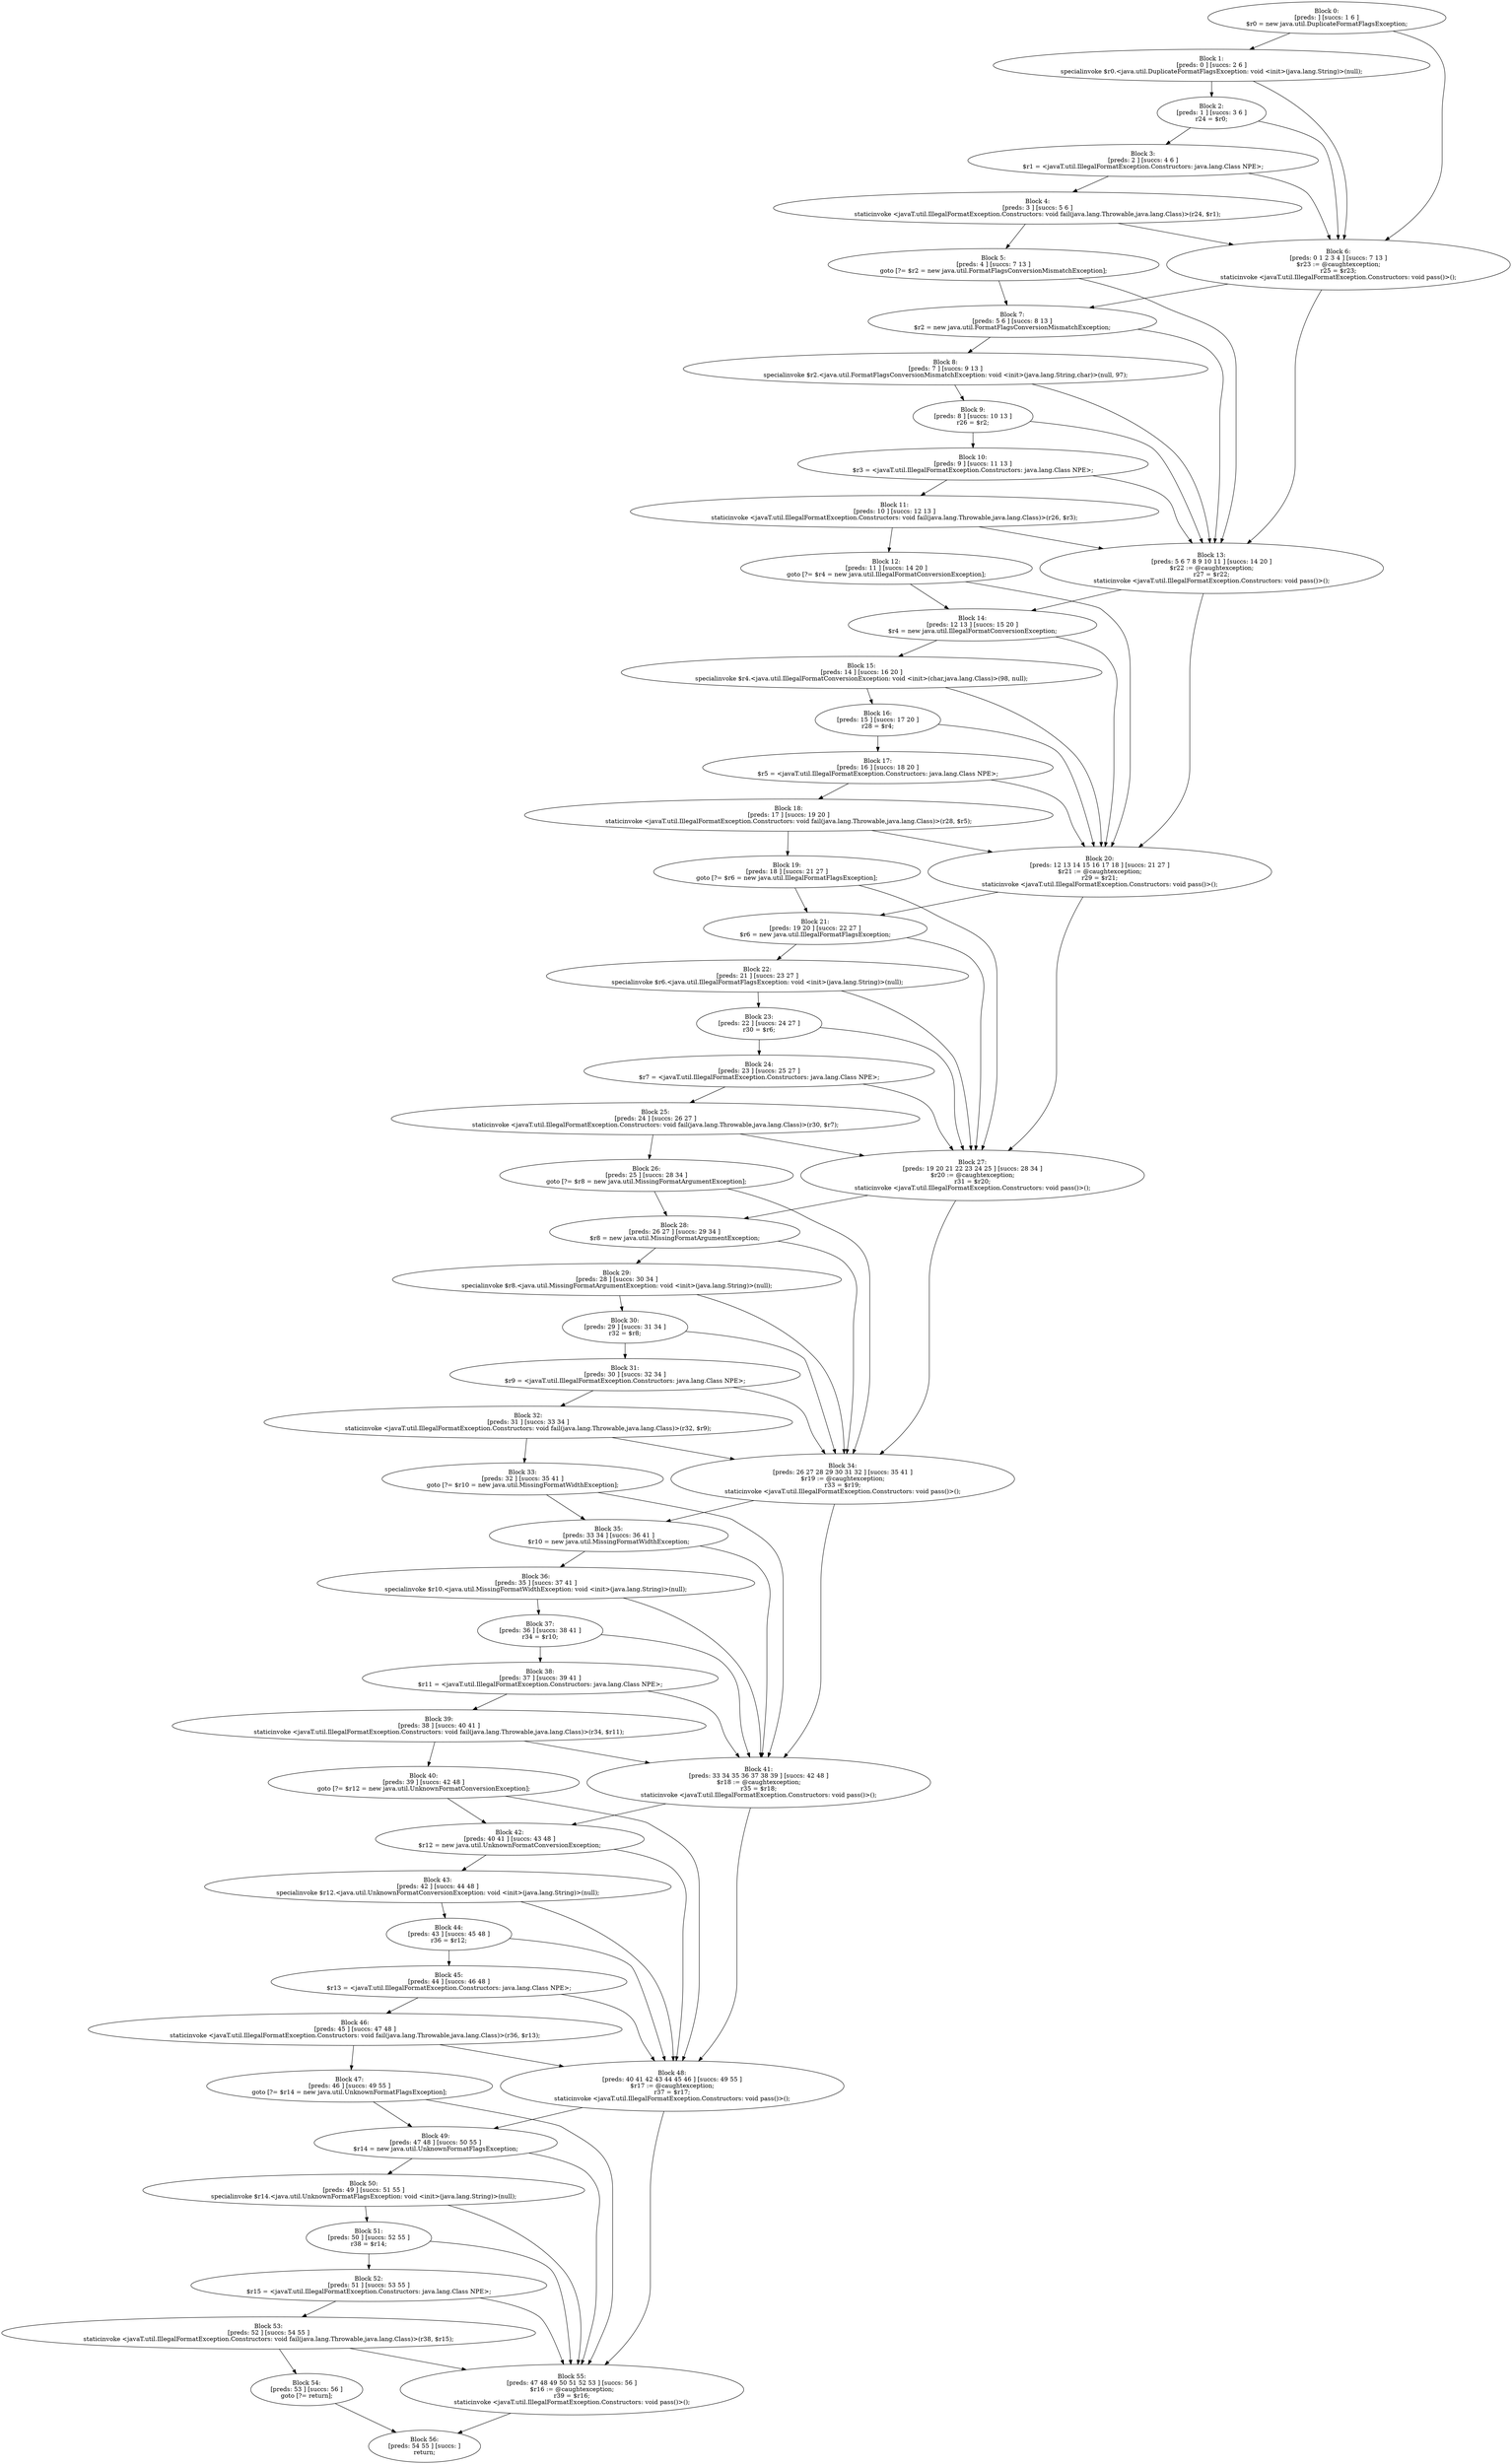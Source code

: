 digraph "unitGraph" {
    "Block 0:
[preds: ] [succs: 1 6 ]
$r0 = new java.util.DuplicateFormatFlagsException;
"
    "Block 1:
[preds: 0 ] [succs: 2 6 ]
specialinvoke $r0.<java.util.DuplicateFormatFlagsException: void <init>(java.lang.String)>(null);
"
    "Block 2:
[preds: 1 ] [succs: 3 6 ]
r24 = $r0;
"
    "Block 3:
[preds: 2 ] [succs: 4 6 ]
$r1 = <javaT.util.IllegalFormatException.Constructors: java.lang.Class NPE>;
"
    "Block 4:
[preds: 3 ] [succs: 5 6 ]
staticinvoke <javaT.util.IllegalFormatException.Constructors: void fail(java.lang.Throwable,java.lang.Class)>(r24, $r1);
"
    "Block 5:
[preds: 4 ] [succs: 7 13 ]
goto [?= $r2 = new java.util.FormatFlagsConversionMismatchException];
"
    "Block 6:
[preds: 0 1 2 3 4 ] [succs: 7 13 ]
$r23 := @caughtexception;
r25 = $r23;
staticinvoke <javaT.util.IllegalFormatException.Constructors: void pass()>();
"
    "Block 7:
[preds: 5 6 ] [succs: 8 13 ]
$r2 = new java.util.FormatFlagsConversionMismatchException;
"
    "Block 8:
[preds: 7 ] [succs: 9 13 ]
specialinvoke $r2.<java.util.FormatFlagsConversionMismatchException: void <init>(java.lang.String,char)>(null, 97);
"
    "Block 9:
[preds: 8 ] [succs: 10 13 ]
r26 = $r2;
"
    "Block 10:
[preds: 9 ] [succs: 11 13 ]
$r3 = <javaT.util.IllegalFormatException.Constructors: java.lang.Class NPE>;
"
    "Block 11:
[preds: 10 ] [succs: 12 13 ]
staticinvoke <javaT.util.IllegalFormatException.Constructors: void fail(java.lang.Throwable,java.lang.Class)>(r26, $r3);
"
    "Block 12:
[preds: 11 ] [succs: 14 20 ]
goto [?= $r4 = new java.util.IllegalFormatConversionException];
"
    "Block 13:
[preds: 5 6 7 8 9 10 11 ] [succs: 14 20 ]
$r22 := @caughtexception;
r27 = $r22;
staticinvoke <javaT.util.IllegalFormatException.Constructors: void pass()>();
"
    "Block 14:
[preds: 12 13 ] [succs: 15 20 ]
$r4 = new java.util.IllegalFormatConversionException;
"
    "Block 15:
[preds: 14 ] [succs: 16 20 ]
specialinvoke $r4.<java.util.IllegalFormatConversionException: void <init>(char,java.lang.Class)>(98, null);
"
    "Block 16:
[preds: 15 ] [succs: 17 20 ]
r28 = $r4;
"
    "Block 17:
[preds: 16 ] [succs: 18 20 ]
$r5 = <javaT.util.IllegalFormatException.Constructors: java.lang.Class NPE>;
"
    "Block 18:
[preds: 17 ] [succs: 19 20 ]
staticinvoke <javaT.util.IllegalFormatException.Constructors: void fail(java.lang.Throwable,java.lang.Class)>(r28, $r5);
"
    "Block 19:
[preds: 18 ] [succs: 21 27 ]
goto [?= $r6 = new java.util.IllegalFormatFlagsException];
"
    "Block 20:
[preds: 12 13 14 15 16 17 18 ] [succs: 21 27 ]
$r21 := @caughtexception;
r29 = $r21;
staticinvoke <javaT.util.IllegalFormatException.Constructors: void pass()>();
"
    "Block 21:
[preds: 19 20 ] [succs: 22 27 ]
$r6 = new java.util.IllegalFormatFlagsException;
"
    "Block 22:
[preds: 21 ] [succs: 23 27 ]
specialinvoke $r6.<java.util.IllegalFormatFlagsException: void <init>(java.lang.String)>(null);
"
    "Block 23:
[preds: 22 ] [succs: 24 27 ]
r30 = $r6;
"
    "Block 24:
[preds: 23 ] [succs: 25 27 ]
$r7 = <javaT.util.IllegalFormatException.Constructors: java.lang.Class NPE>;
"
    "Block 25:
[preds: 24 ] [succs: 26 27 ]
staticinvoke <javaT.util.IllegalFormatException.Constructors: void fail(java.lang.Throwable,java.lang.Class)>(r30, $r7);
"
    "Block 26:
[preds: 25 ] [succs: 28 34 ]
goto [?= $r8 = new java.util.MissingFormatArgumentException];
"
    "Block 27:
[preds: 19 20 21 22 23 24 25 ] [succs: 28 34 ]
$r20 := @caughtexception;
r31 = $r20;
staticinvoke <javaT.util.IllegalFormatException.Constructors: void pass()>();
"
    "Block 28:
[preds: 26 27 ] [succs: 29 34 ]
$r8 = new java.util.MissingFormatArgumentException;
"
    "Block 29:
[preds: 28 ] [succs: 30 34 ]
specialinvoke $r8.<java.util.MissingFormatArgumentException: void <init>(java.lang.String)>(null);
"
    "Block 30:
[preds: 29 ] [succs: 31 34 ]
r32 = $r8;
"
    "Block 31:
[preds: 30 ] [succs: 32 34 ]
$r9 = <javaT.util.IllegalFormatException.Constructors: java.lang.Class NPE>;
"
    "Block 32:
[preds: 31 ] [succs: 33 34 ]
staticinvoke <javaT.util.IllegalFormatException.Constructors: void fail(java.lang.Throwable,java.lang.Class)>(r32, $r9);
"
    "Block 33:
[preds: 32 ] [succs: 35 41 ]
goto [?= $r10 = new java.util.MissingFormatWidthException];
"
    "Block 34:
[preds: 26 27 28 29 30 31 32 ] [succs: 35 41 ]
$r19 := @caughtexception;
r33 = $r19;
staticinvoke <javaT.util.IllegalFormatException.Constructors: void pass()>();
"
    "Block 35:
[preds: 33 34 ] [succs: 36 41 ]
$r10 = new java.util.MissingFormatWidthException;
"
    "Block 36:
[preds: 35 ] [succs: 37 41 ]
specialinvoke $r10.<java.util.MissingFormatWidthException: void <init>(java.lang.String)>(null);
"
    "Block 37:
[preds: 36 ] [succs: 38 41 ]
r34 = $r10;
"
    "Block 38:
[preds: 37 ] [succs: 39 41 ]
$r11 = <javaT.util.IllegalFormatException.Constructors: java.lang.Class NPE>;
"
    "Block 39:
[preds: 38 ] [succs: 40 41 ]
staticinvoke <javaT.util.IllegalFormatException.Constructors: void fail(java.lang.Throwable,java.lang.Class)>(r34, $r11);
"
    "Block 40:
[preds: 39 ] [succs: 42 48 ]
goto [?= $r12 = new java.util.UnknownFormatConversionException];
"
    "Block 41:
[preds: 33 34 35 36 37 38 39 ] [succs: 42 48 ]
$r18 := @caughtexception;
r35 = $r18;
staticinvoke <javaT.util.IllegalFormatException.Constructors: void pass()>();
"
    "Block 42:
[preds: 40 41 ] [succs: 43 48 ]
$r12 = new java.util.UnknownFormatConversionException;
"
    "Block 43:
[preds: 42 ] [succs: 44 48 ]
specialinvoke $r12.<java.util.UnknownFormatConversionException: void <init>(java.lang.String)>(null);
"
    "Block 44:
[preds: 43 ] [succs: 45 48 ]
r36 = $r12;
"
    "Block 45:
[preds: 44 ] [succs: 46 48 ]
$r13 = <javaT.util.IllegalFormatException.Constructors: java.lang.Class NPE>;
"
    "Block 46:
[preds: 45 ] [succs: 47 48 ]
staticinvoke <javaT.util.IllegalFormatException.Constructors: void fail(java.lang.Throwable,java.lang.Class)>(r36, $r13);
"
    "Block 47:
[preds: 46 ] [succs: 49 55 ]
goto [?= $r14 = new java.util.UnknownFormatFlagsException];
"
    "Block 48:
[preds: 40 41 42 43 44 45 46 ] [succs: 49 55 ]
$r17 := @caughtexception;
r37 = $r17;
staticinvoke <javaT.util.IllegalFormatException.Constructors: void pass()>();
"
    "Block 49:
[preds: 47 48 ] [succs: 50 55 ]
$r14 = new java.util.UnknownFormatFlagsException;
"
    "Block 50:
[preds: 49 ] [succs: 51 55 ]
specialinvoke $r14.<java.util.UnknownFormatFlagsException: void <init>(java.lang.String)>(null);
"
    "Block 51:
[preds: 50 ] [succs: 52 55 ]
r38 = $r14;
"
    "Block 52:
[preds: 51 ] [succs: 53 55 ]
$r15 = <javaT.util.IllegalFormatException.Constructors: java.lang.Class NPE>;
"
    "Block 53:
[preds: 52 ] [succs: 54 55 ]
staticinvoke <javaT.util.IllegalFormatException.Constructors: void fail(java.lang.Throwable,java.lang.Class)>(r38, $r15);
"
    "Block 54:
[preds: 53 ] [succs: 56 ]
goto [?= return];
"
    "Block 55:
[preds: 47 48 49 50 51 52 53 ] [succs: 56 ]
$r16 := @caughtexception;
r39 = $r16;
staticinvoke <javaT.util.IllegalFormatException.Constructors: void pass()>();
"
    "Block 56:
[preds: 54 55 ] [succs: ]
return;
"
    "Block 0:
[preds: ] [succs: 1 6 ]
$r0 = new java.util.DuplicateFormatFlagsException;
"->"Block 1:
[preds: 0 ] [succs: 2 6 ]
specialinvoke $r0.<java.util.DuplicateFormatFlagsException: void <init>(java.lang.String)>(null);
";
    "Block 0:
[preds: ] [succs: 1 6 ]
$r0 = new java.util.DuplicateFormatFlagsException;
"->"Block 6:
[preds: 0 1 2 3 4 ] [succs: 7 13 ]
$r23 := @caughtexception;
r25 = $r23;
staticinvoke <javaT.util.IllegalFormatException.Constructors: void pass()>();
";
    "Block 1:
[preds: 0 ] [succs: 2 6 ]
specialinvoke $r0.<java.util.DuplicateFormatFlagsException: void <init>(java.lang.String)>(null);
"->"Block 2:
[preds: 1 ] [succs: 3 6 ]
r24 = $r0;
";
    "Block 1:
[preds: 0 ] [succs: 2 6 ]
specialinvoke $r0.<java.util.DuplicateFormatFlagsException: void <init>(java.lang.String)>(null);
"->"Block 6:
[preds: 0 1 2 3 4 ] [succs: 7 13 ]
$r23 := @caughtexception;
r25 = $r23;
staticinvoke <javaT.util.IllegalFormatException.Constructors: void pass()>();
";
    "Block 2:
[preds: 1 ] [succs: 3 6 ]
r24 = $r0;
"->"Block 3:
[preds: 2 ] [succs: 4 6 ]
$r1 = <javaT.util.IllegalFormatException.Constructors: java.lang.Class NPE>;
";
    "Block 2:
[preds: 1 ] [succs: 3 6 ]
r24 = $r0;
"->"Block 6:
[preds: 0 1 2 3 4 ] [succs: 7 13 ]
$r23 := @caughtexception;
r25 = $r23;
staticinvoke <javaT.util.IllegalFormatException.Constructors: void pass()>();
";
    "Block 3:
[preds: 2 ] [succs: 4 6 ]
$r1 = <javaT.util.IllegalFormatException.Constructors: java.lang.Class NPE>;
"->"Block 4:
[preds: 3 ] [succs: 5 6 ]
staticinvoke <javaT.util.IllegalFormatException.Constructors: void fail(java.lang.Throwable,java.lang.Class)>(r24, $r1);
";
    "Block 3:
[preds: 2 ] [succs: 4 6 ]
$r1 = <javaT.util.IllegalFormatException.Constructors: java.lang.Class NPE>;
"->"Block 6:
[preds: 0 1 2 3 4 ] [succs: 7 13 ]
$r23 := @caughtexception;
r25 = $r23;
staticinvoke <javaT.util.IllegalFormatException.Constructors: void pass()>();
";
    "Block 4:
[preds: 3 ] [succs: 5 6 ]
staticinvoke <javaT.util.IllegalFormatException.Constructors: void fail(java.lang.Throwable,java.lang.Class)>(r24, $r1);
"->"Block 5:
[preds: 4 ] [succs: 7 13 ]
goto [?= $r2 = new java.util.FormatFlagsConversionMismatchException];
";
    "Block 4:
[preds: 3 ] [succs: 5 6 ]
staticinvoke <javaT.util.IllegalFormatException.Constructors: void fail(java.lang.Throwable,java.lang.Class)>(r24, $r1);
"->"Block 6:
[preds: 0 1 2 3 4 ] [succs: 7 13 ]
$r23 := @caughtexception;
r25 = $r23;
staticinvoke <javaT.util.IllegalFormatException.Constructors: void pass()>();
";
    "Block 5:
[preds: 4 ] [succs: 7 13 ]
goto [?= $r2 = new java.util.FormatFlagsConversionMismatchException];
"->"Block 7:
[preds: 5 6 ] [succs: 8 13 ]
$r2 = new java.util.FormatFlagsConversionMismatchException;
";
    "Block 5:
[preds: 4 ] [succs: 7 13 ]
goto [?= $r2 = new java.util.FormatFlagsConversionMismatchException];
"->"Block 13:
[preds: 5 6 7 8 9 10 11 ] [succs: 14 20 ]
$r22 := @caughtexception;
r27 = $r22;
staticinvoke <javaT.util.IllegalFormatException.Constructors: void pass()>();
";
    "Block 6:
[preds: 0 1 2 3 4 ] [succs: 7 13 ]
$r23 := @caughtexception;
r25 = $r23;
staticinvoke <javaT.util.IllegalFormatException.Constructors: void pass()>();
"->"Block 7:
[preds: 5 6 ] [succs: 8 13 ]
$r2 = new java.util.FormatFlagsConversionMismatchException;
";
    "Block 6:
[preds: 0 1 2 3 4 ] [succs: 7 13 ]
$r23 := @caughtexception;
r25 = $r23;
staticinvoke <javaT.util.IllegalFormatException.Constructors: void pass()>();
"->"Block 13:
[preds: 5 6 7 8 9 10 11 ] [succs: 14 20 ]
$r22 := @caughtexception;
r27 = $r22;
staticinvoke <javaT.util.IllegalFormatException.Constructors: void pass()>();
";
    "Block 7:
[preds: 5 6 ] [succs: 8 13 ]
$r2 = new java.util.FormatFlagsConversionMismatchException;
"->"Block 8:
[preds: 7 ] [succs: 9 13 ]
specialinvoke $r2.<java.util.FormatFlagsConversionMismatchException: void <init>(java.lang.String,char)>(null, 97);
";
    "Block 7:
[preds: 5 6 ] [succs: 8 13 ]
$r2 = new java.util.FormatFlagsConversionMismatchException;
"->"Block 13:
[preds: 5 6 7 8 9 10 11 ] [succs: 14 20 ]
$r22 := @caughtexception;
r27 = $r22;
staticinvoke <javaT.util.IllegalFormatException.Constructors: void pass()>();
";
    "Block 8:
[preds: 7 ] [succs: 9 13 ]
specialinvoke $r2.<java.util.FormatFlagsConversionMismatchException: void <init>(java.lang.String,char)>(null, 97);
"->"Block 9:
[preds: 8 ] [succs: 10 13 ]
r26 = $r2;
";
    "Block 8:
[preds: 7 ] [succs: 9 13 ]
specialinvoke $r2.<java.util.FormatFlagsConversionMismatchException: void <init>(java.lang.String,char)>(null, 97);
"->"Block 13:
[preds: 5 6 7 8 9 10 11 ] [succs: 14 20 ]
$r22 := @caughtexception;
r27 = $r22;
staticinvoke <javaT.util.IllegalFormatException.Constructors: void pass()>();
";
    "Block 9:
[preds: 8 ] [succs: 10 13 ]
r26 = $r2;
"->"Block 10:
[preds: 9 ] [succs: 11 13 ]
$r3 = <javaT.util.IllegalFormatException.Constructors: java.lang.Class NPE>;
";
    "Block 9:
[preds: 8 ] [succs: 10 13 ]
r26 = $r2;
"->"Block 13:
[preds: 5 6 7 8 9 10 11 ] [succs: 14 20 ]
$r22 := @caughtexception;
r27 = $r22;
staticinvoke <javaT.util.IllegalFormatException.Constructors: void pass()>();
";
    "Block 10:
[preds: 9 ] [succs: 11 13 ]
$r3 = <javaT.util.IllegalFormatException.Constructors: java.lang.Class NPE>;
"->"Block 11:
[preds: 10 ] [succs: 12 13 ]
staticinvoke <javaT.util.IllegalFormatException.Constructors: void fail(java.lang.Throwable,java.lang.Class)>(r26, $r3);
";
    "Block 10:
[preds: 9 ] [succs: 11 13 ]
$r3 = <javaT.util.IllegalFormatException.Constructors: java.lang.Class NPE>;
"->"Block 13:
[preds: 5 6 7 8 9 10 11 ] [succs: 14 20 ]
$r22 := @caughtexception;
r27 = $r22;
staticinvoke <javaT.util.IllegalFormatException.Constructors: void pass()>();
";
    "Block 11:
[preds: 10 ] [succs: 12 13 ]
staticinvoke <javaT.util.IllegalFormatException.Constructors: void fail(java.lang.Throwable,java.lang.Class)>(r26, $r3);
"->"Block 12:
[preds: 11 ] [succs: 14 20 ]
goto [?= $r4 = new java.util.IllegalFormatConversionException];
";
    "Block 11:
[preds: 10 ] [succs: 12 13 ]
staticinvoke <javaT.util.IllegalFormatException.Constructors: void fail(java.lang.Throwable,java.lang.Class)>(r26, $r3);
"->"Block 13:
[preds: 5 6 7 8 9 10 11 ] [succs: 14 20 ]
$r22 := @caughtexception;
r27 = $r22;
staticinvoke <javaT.util.IllegalFormatException.Constructors: void pass()>();
";
    "Block 12:
[preds: 11 ] [succs: 14 20 ]
goto [?= $r4 = new java.util.IllegalFormatConversionException];
"->"Block 14:
[preds: 12 13 ] [succs: 15 20 ]
$r4 = new java.util.IllegalFormatConversionException;
";
    "Block 12:
[preds: 11 ] [succs: 14 20 ]
goto [?= $r4 = new java.util.IllegalFormatConversionException];
"->"Block 20:
[preds: 12 13 14 15 16 17 18 ] [succs: 21 27 ]
$r21 := @caughtexception;
r29 = $r21;
staticinvoke <javaT.util.IllegalFormatException.Constructors: void pass()>();
";
    "Block 13:
[preds: 5 6 7 8 9 10 11 ] [succs: 14 20 ]
$r22 := @caughtexception;
r27 = $r22;
staticinvoke <javaT.util.IllegalFormatException.Constructors: void pass()>();
"->"Block 14:
[preds: 12 13 ] [succs: 15 20 ]
$r4 = new java.util.IllegalFormatConversionException;
";
    "Block 13:
[preds: 5 6 7 8 9 10 11 ] [succs: 14 20 ]
$r22 := @caughtexception;
r27 = $r22;
staticinvoke <javaT.util.IllegalFormatException.Constructors: void pass()>();
"->"Block 20:
[preds: 12 13 14 15 16 17 18 ] [succs: 21 27 ]
$r21 := @caughtexception;
r29 = $r21;
staticinvoke <javaT.util.IllegalFormatException.Constructors: void pass()>();
";
    "Block 14:
[preds: 12 13 ] [succs: 15 20 ]
$r4 = new java.util.IllegalFormatConversionException;
"->"Block 15:
[preds: 14 ] [succs: 16 20 ]
specialinvoke $r4.<java.util.IllegalFormatConversionException: void <init>(char,java.lang.Class)>(98, null);
";
    "Block 14:
[preds: 12 13 ] [succs: 15 20 ]
$r4 = new java.util.IllegalFormatConversionException;
"->"Block 20:
[preds: 12 13 14 15 16 17 18 ] [succs: 21 27 ]
$r21 := @caughtexception;
r29 = $r21;
staticinvoke <javaT.util.IllegalFormatException.Constructors: void pass()>();
";
    "Block 15:
[preds: 14 ] [succs: 16 20 ]
specialinvoke $r4.<java.util.IllegalFormatConversionException: void <init>(char,java.lang.Class)>(98, null);
"->"Block 16:
[preds: 15 ] [succs: 17 20 ]
r28 = $r4;
";
    "Block 15:
[preds: 14 ] [succs: 16 20 ]
specialinvoke $r4.<java.util.IllegalFormatConversionException: void <init>(char,java.lang.Class)>(98, null);
"->"Block 20:
[preds: 12 13 14 15 16 17 18 ] [succs: 21 27 ]
$r21 := @caughtexception;
r29 = $r21;
staticinvoke <javaT.util.IllegalFormatException.Constructors: void pass()>();
";
    "Block 16:
[preds: 15 ] [succs: 17 20 ]
r28 = $r4;
"->"Block 17:
[preds: 16 ] [succs: 18 20 ]
$r5 = <javaT.util.IllegalFormatException.Constructors: java.lang.Class NPE>;
";
    "Block 16:
[preds: 15 ] [succs: 17 20 ]
r28 = $r4;
"->"Block 20:
[preds: 12 13 14 15 16 17 18 ] [succs: 21 27 ]
$r21 := @caughtexception;
r29 = $r21;
staticinvoke <javaT.util.IllegalFormatException.Constructors: void pass()>();
";
    "Block 17:
[preds: 16 ] [succs: 18 20 ]
$r5 = <javaT.util.IllegalFormatException.Constructors: java.lang.Class NPE>;
"->"Block 18:
[preds: 17 ] [succs: 19 20 ]
staticinvoke <javaT.util.IllegalFormatException.Constructors: void fail(java.lang.Throwable,java.lang.Class)>(r28, $r5);
";
    "Block 17:
[preds: 16 ] [succs: 18 20 ]
$r5 = <javaT.util.IllegalFormatException.Constructors: java.lang.Class NPE>;
"->"Block 20:
[preds: 12 13 14 15 16 17 18 ] [succs: 21 27 ]
$r21 := @caughtexception;
r29 = $r21;
staticinvoke <javaT.util.IllegalFormatException.Constructors: void pass()>();
";
    "Block 18:
[preds: 17 ] [succs: 19 20 ]
staticinvoke <javaT.util.IllegalFormatException.Constructors: void fail(java.lang.Throwable,java.lang.Class)>(r28, $r5);
"->"Block 19:
[preds: 18 ] [succs: 21 27 ]
goto [?= $r6 = new java.util.IllegalFormatFlagsException];
";
    "Block 18:
[preds: 17 ] [succs: 19 20 ]
staticinvoke <javaT.util.IllegalFormatException.Constructors: void fail(java.lang.Throwable,java.lang.Class)>(r28, $r5);
"->"Block 20:
[preds: 12 13 14 15 16 17 18 ] [succs: 21 27 ]
$r21 := @caughtexception;
r29 = $r21;
staticinvoke <javaT.util.IllegalFormatException.Constructors: void pass()>();
";
    "Block 19:
[preds: 18 ] [succs: 21 27 ]
goto [?= $r6 = new java.util.IllegalFormatFlagsException];
"->"Block 21:
[preds: 19 20 ] [succs: 22 27 ]
$r6 = new java.util.IllegalFormatFlagsException;
";
    "Block 19:
[preds: 18 ] [succs: 21 27 ]
goto [?= $r6 = new java.util.IllegalFormatFlagsException];
"->"Block 27:
[preds: 19 20 21 22 23 24 25 ] [succs: 28 34 ]
$r20 := @caughtexception;
r31 = $r20;
staticinvoke <javaT.util.IllegalFormatException.Constructors: void pass()>();
";
    "Block 20:
[preds: 12 13 14 15 16 17 18 ] [succs: 21 27 ]
$r21 := @caughtexception;
r29 = $r21;
staticinvoke <javaT.util.IllegalFormatException.Constructors: void pass()>();
"->"Block 21:
[preds: 19 20 ] [succs: 22 27 ]
$r6 = new java.util.IllegalFormatFlagsException;
";
    "Block 20:
[preds: 12 13 14 15 16 17 18 ] [succs: 21 27 ]
$r21 := @caughtexception;
r29 = $r21;
staticinvoke <javaT.util.IllegalFormatException.Constructors: void pass()>();
"->"Block 27:
[preds: 19 20 21 22 23 24 25 ] [succs: 28 34 ]
$r20 := @caughtexception;
r31 = $r20;
staticinvoke <javaT.util.IllegalFormatException.Constructors: void pass()>();
";
    "Block 21:
[preds: 19 20 ] [succs: 22 27 ]
$r6 = new java.util.IllegalFormatFlagsException;
"->"Block 22:
[preds: 21 ] [succs: 23 27 ]
specialinvoke $r6.<java.util.IllegalFormatFlagsException: void <init>(java.lang.String)>(null);
";
    "Block 21:
[preds: 19 20 ] [succs: 22 27 ]
$r6 = new java.util.IllegalFormatFlagsException;
"->"Block 27:
[preds: 19 20 21 22 23 24 25 ] [succs: 28 34 ]
$r20 := @caughtexception;
r31 = $r20;
staticinvoke <javaT.util.IllegalFormatException.Constructors: void pass()>();
";
    "Block 22:
[preds: 21 ] [succs: 23 27 ]
specialinvoke $r6.<java.util.IllegalFormatFlagsException: void <init>(java.lang.String)>(null);
"->"Block 23:
[preds: 22 ] [succs: 24 27 ]
r30 = $r6;
";
    "Block 22:
[preds: 21 ] [succs: 23 27 ]
specialinvoke $r6.<java.util.IllegalFormatFlagsException: void <init>(java.lang.String)>(null);
"->"Block 27:
[preds: 19 20 21 22 23 24 25 ] [succs: 28 34 ]
$r20 := @caughtexception;
r31 = $r20;
staticinvoke <javaT.util.IllegalFormatException.Constructors: void pass()>();
";
    "Block 23:
[preds: 22 ] [succs: 24 27 ]
r30 = $r6;
"->"Block 24:
[preds: 23 ] [succs: 25 27 ]
$r7 = <javaT.util.IllegalFormatException.Constructors: java.lang.Class NPE>;
";
    "Block 23:
[preds: 22 ] [succs: 24 27 ]
r30 = $r6;
"->"Block 27:
[preds: 19 20 21 22 23 24 25 ] [succs: 28 34 ]
$r20 := @caughtexception;
r31 = $r20;
staticinvoke <javaT.util.IllegalFormatException.Constructors: void pass()>();
";
    "Block 24:
[preds: 23 ] [succs: 25 27 ]
$r7 = <javaT.util.IllegalFormatException.Constructors: java.lang.Class NPE>;
"->"Block 25:
[preds: 24 ] [succs: 26 27 ]
staticinvoke <javaT.util.IllegalFormatException.Constructors: void fail(java.lang.Throwable,java.lang.Class)>(r30, $r7);
";
    "Block 24:
[preds: 23 ] [succs: 25 27 ]
$r7 = <javaT.util.IllegalFormatException.Constructors: java.lang.Class NPE>;
"->"Block 27:
[preds: 19 20 21 22 23 24 25 ] [succs: 28 34 ]
$r20 := @caughtexception;
r31 = $r20;
staticinvoke <javaT.util.IllegalFormatException.Constructors: void pass()>();
";
    "Block 25:
[preds: 24 ] [succs: 26 27 ]
staticinvoke <javaT.util.IllegalFormatException.Constructors: void fail(java.lang.Throwable,java.lang.Class)>(r30, $r7);
"->"Block 26:
[preds: 25 ] [succs: 28 34 ]
goto [?= $r8 = new java.util.MissingFormatArgumentException];
";
    "Block 25:
[preds: 24 ] [succs: 26 27 ]
staticinvoke <javaT.util.IllegalFormatException.Constructors: void fail(java.lang.Throwable,java.lang.Class)>(r30, $r7);
"->"Block 27:
[preds: 19 20 21 22 23 24 25 ] [succs: 28 34 ]
$r20 := @caughtexception;
r31 = $r20;
staticinvoke <javaT.util.IllegalFormatException.Constructors: void pass()>();
";
    "Block 26:
[preds: 25 ] [succs: 28 34 ]
goto [?= $r8 = new java.util.MissingFormatArgumentException];
"->"Block 28:
[preds: 26 27 ] [succs: 29 34 ]
$r8 = new java.util.MissingFormatArgumentException;
";
    "Block 26:
[preds: 25 ] [succs: 28 34 ]
goto [?= $r8 = new java.util.MissingFormatArgumentException];
"->"Block 34:
[preds: 26 27 28 29 30 31 32 ] [succs: 35 41 ]
$r19 := @caughtexception;
r33 = $r19;
staticinvoke <javaT.util.IllegalFormatException.Constructors: void pass()>();
";
    "Block 27:
[preds: 19 20 21 22 23 24 25 ] [succs: 28 34 ]
$r20 := @caughtexception;
r31 = $r20;
staticinvoke <javaT.util.IllegalFormatException.Constructors: void pass()>();
"->"Block 28:
[preds: 26 27 ] [succs: 29 34 ]
$r8 = new java.util.MissingFormatArgumentException;
";
    "Block 27:
[preds: 19 20 21 22 23 24 25 ] [succs: 28 34 ]
$r20 := @caughtexception;
r31 = $r20;
staticinvoke <javaT.util.IllegalFormatException.Constructors: void pass()>();
"->"Block 34:
[preds: 26 27 28 29 30 31 32 ] [succs: 35 41 ]
$r19 := @caughtexception;
r33 = $r19;
staticinvoke <javaT.util.IllegalFormatException.Constructors: void pass()>();
";
    "Block 28:
[preds: 26 27 ] [succs: 29 34 ]
$r8 = new java.util.MissingFormatArgumentException;
"->"Block 29:
[preds: 28 ] [succs: 30 34 ]
specialinvoke $r8.<java.util.MissingFormatArgumentException: void <init>(java.lang.String)>(null);
";
    "Block 28:
[preds: 26 27 ] [succs: 29 34 ]
$r8 = new java.util.MissingFormatArgumentException;
"->"Block 34:
[preds: 26 27 28 29 30 31 32 ] [succs: 35 41 ]
$r19 := @caughtexception;
r33 = $r19;
staticinvoke <javaT.util.IllegalFormatException.Constructors: void pass()>();
";
    "Block 29:
[preds: 28 ] [succs: 30 34 ]
specialinvoke $r8.<java.util.MissingFormatArgumentException: void <init>(java.lang.String)>(null);
"->"Block 30:
[preds: 29 ] [succs: 31 34 ]
r32 = $r8;
";
    "Block 29:
[preds: 28 ] [succs: 30 34 ]
specialinvoke $r8.<java.util.MissingFormatArgumentException: void <init>(java.lang.String)>(null);
"->"Block 34:
[preds: 26 27 28 29 30 31 32 ] [succs: 35 41 ]
$r19 := @caughtexception;
r33 = $r19;
staticinvoke <javaT.util.IllegalFormatException.Constructors: void pass()>();
";
    "Block 30:
[preds: 29 ] [succs: 31 34 ]
r32 = $r8;
"->"Block 31:
[preds: 30 ] [succs: 32 34 ]
$r9 = <javaT.util.IllegalFormatException.Constructors: java.lang.Class NPE>;
";
    "Block 30:
[preds: 29 ] [succs: 31 34 ]
r32 = $r8;
"->"Block 34:
[preds: 26 27 28 29 30 31 32 ] [succs: 35 41 ]
$r19 := @caughtexception;
r33 = $r19;
staticinvoke <javaT.util.IllegalFormatException.Constructors: void pass()>();
";
    "Block 31:
[preds: 30 ] [succs: 32 34 ]
$r9 = <javaT.util.IllegalFormatException.Constructors: java.lang.Class NPE>;
"->"Block 32:
[preds: 31 ] [succs: 33 34 ]
staticinvoke <javaT.util.IllegalFormatException.Constructors: void fail(java.lang.Throwable,java.lang.Class)>(r32, $r9);
";
    "Block 31:
[preds: 30 ] [succs: 32 34 ]
$r9 = <javaT.util.IllegalFormatException.Constructors: java.lang.Class NPE>;
"->"Block 34:
[preds: 26 27 28 29 30 31 32 ] [succs: 35 41 ]
$r19 := @caughtexception;
r33 = $r19;
staticinvoke <javaT.util.IllegalFormatException.Constructors: void pass()>();
";
    "Block 32:
[preds: 31 ] [succs: 33 34 ]
staticinvoke <javaT.util.IllegalFormatException.Constructors: void fail(java.lang.Throwable,java.lang.Class)>(r32, $r9);
"->"Block 33:
[preds: 32 ] [succs: 35 41 ]
goto [?= $r10 = new java.util.MissingFormatWidthException];
";
    "Block 32:
[preds: 31 ] [succs: 33 34 ]
staticinvoke <javaT.util.IllegalFormatException.Constructors: void fail(java.lang.Throwable,java.lang.Class)>(r32, $r9);
"->"Block 34:
[preds: 26 27 28 29 30 31 32 ] [succs: 35 41 ]
$r19 := @caughtexception;
r33 = $r19;
staticinvoke <javaT.util.IllegalFormatException.Constructors: void pass()>();
";
    "Block 33:
[preds: 32 ] [succs: 35 41 ]
goto [?= $r10 = new java.util.MissingFormatWidthException];
"->"Block 35:
[preds: 33 34 ] [succs: 36 41 ]
$r10 = new java.util.MissingFormatWidthException;
";
    "Block 33:
[preds: 32 ] [succs: 35 41 ]
goto [?= $r10 = new java.util.MissingFormatWidthException];
"->"Block 41:
[preds: 33 34 35 36 37 38 39 ] [succs: 42 48 ]
$r18 := @caughtexception;
r35 = $r18;
staticinvoke <javaT.util.IllegalFormatException.Constructors: void pass()>();
";
    "Block 34:
[preds: 26 27 28 29 30 31 32 ] [succs: 35 41 ]
$r19 := @caughtexception;
r33 = $r19;
staticinvoke <javaT.util.IllegalFormatException.Constructors: void pass()>();
"->"Block 35:
[preds: 33 34 ] [succs: 36 41 ]
$r10 = new java.util.MissingFormatWidthException;
";
    "Block 34:
[preds: 26 27 28 29 30 31 32 ] [succs: 35 41 ]
$r19 := @caughtexception;
r33 = $r19;
staticinvoke <javaT.util.IllegalFormatException.Constructors: void pass()>();
"->"Block 41:
[preds: 33 34 35 36 37 38 39 ] [succs: 42 48 ]
$r18 := @caughtexception;
r35 = $r18;
staticinvoke <javaT.util.IllegalFormatException.Constructors: void pass()>();
";
    "Block 35:
[preds: 33 34 ] [succs: 36 41 ]
$r10 = new java.util.MissingFormatWidthException;
"->"Block 36:
[preds: 35 ] [succs: 37 41 ]
specialinvoke $r10.<java.util.MissingFormatWidthException: void <init>(java.lang.String)>(null);
";
    "Block 35:
[preds: 33 34 ] [succs: 36 41 ]
$r10 = new java.util.MissingFormatWidthException;
"->"Block 41:
[preds: 33 34 35 36 37 38 39 ] [succs: 42 48 ]
$r18 := @caughtexception;
r35 = $r18;
staticinvoke <javaT.util.IllegalFormatException.Constructors: void pass()>();
";
    "Block 36:
[preds: 35 ] [succs: 37 41 ]
specialinvoke $r10.<java.util.MissingFormatWidthException: void <init>(java.lang.String)>(null);
"->"Block 37:
[preds: 36 ] [succs: 38 41 ]
r34 = $r10;
";
    "Block 36:
[preds: 35 ] [succs: 37 41 ]
specialinvoke $r10.<java.util.MissingFormatWidthException: void <init>(java.lang.String)>(null);
"->"Block 41:
[preds: 33 34 35 36 37 38 39 ] [succs: 42 48 ]
$r18 := @caughtexception;
r35 = $r18;
staticinvoke <javaT.util.IllegalFormatException.Constructors: void pass()>();
";
    "Block 37:
[preds: 36 ] [succs: 38 41 ]
r34 = $r10;
"->"Block 38:
[preds: 37 ] [succs: 39 41 ]
$r11 = <javaT.util.IllegalFormatException.Constructors: java.lang.Class NPE>;
";
    "Block 37:
[preds: 36 ] [succs: 38 41 ]
r34 = $r10;
"->"Block 41:
[preds: 33 34 35 36 37 38 39 ] [succs: 42 48 ]
$r18 := @caughtexception;
r35 = $r18;
staticinvoke <javaT.util.IllegalFormatException.Constructors: void pass()>();
";
    "Block 38:
[preds: 37 ] [succs: 39 41 ]
$r11 = <javaT.util.IllegalFormatException.Constructors: java.lang.Class NPE>;
"->"Block 39:
[preds: 38 ] [succs: 40 41 ]
staticinvoke <javaT.util.IllegalFormatException.Constructors: void fail(java.lang.Throwable,java.lang.Class)>(r34, $r11);
";
    "Block 38:
[preds: 37 ] [succs: 39 41 ]
$r11 = <javaT.util.IllegalFormatException.Constructors: java.lang.Class NPE>;
"->"Block 41:
[preds: 33 34 35 36 37 38 39 ] [succs: 42 48 ]
$r18 := @caughtexception;
r35 = $r18;
staticinvoke <javaT.util.IllegalFormatException.Constructors: void pass()>();
";
    "Block 39:
[preds: 38 ] [succs: 40 41 ]
staticinvoke <javaT.util.IllegalFormatException.Constructors: void fail(java.lang.Throwable,java.lang.Class)>(r34, $r11);
"->"Block 40:
[preds: 39 ] [succs: 42 48 ]
goto [?= $r12 = new java.util.UnknownFormatConversionException];
";
    "Block 39:
[preds: 38 ] [succs: 40 41 ]
staticinvoke <javaT.util.IllegalFormatException.Constructors: void fail(java.lang.Throwable,java.lang.Class)>(r34, $r11);
"->"Block 41:
[preds: 33 34 35 36 37 38 39 ] [succs: 42 48 ]
$r18 := @caughtexception;
r35 = $r18;
staticinvoke <javaT.util.IllegalFormatException.Constructors: void pass()>();
";
    "Block 40:
[preds: 39 ] [succs: 42 48 ]
goto [?= $r12 = new java.util.UnknownFormatConversionException];
"->"Block 42:
[preds: 40 41 ] [succs: 43 48 ]
$r12 = new java.util.UnknownFormatConversionException;
";
    "Block 40:
[preds: 39 ] [succs: 42 48 ]
goto [?= $r12 = new java.util.UnknownFormatConversionException];
"->"Block 48:
[preds: 40 41 42 43 44 45 46 ] [succs: 49 55 ]
$r17 := @caughtexception;
r37 = $r17;
staticinvoke <javaT.util.IllegalFormatException.Constructors: void pass()>();
";
    "Block 41:
[preds: 33 34 35 36 37 38 39 ] [succs: 42 48 ]
$r18 := @caughtexception;
r35 = $r18;
staticinvoke <javaT.util.IllegalFormatException.Constructors: void pass()>();
"->"Block 42:
[preds: 40 41 ] [succs: 43 48 ]
$r12 = new java.util.UnknownFormatConversionException;
";
    "Block 41:
[preds: 33 34 35 36 37 38 39 ] [succs: 42 48 ]
$r18 := @caughtexception;
r35 = $r18;
staticinvoke <javaT.util.IllegalFormatException.Constructors: void pass()>();
"->"Block 48:
[preds: 40 41 42 43 44 45 46 ] [succs: 49 55 ]
$r17 := @caughtexception;
r37 = $r17;
staticinvoke <javaT.util.IllegalFormatException.Constructors: void pass()>();
";
    "Block 42:
[preds: 40 41 ] [succs: 43 48 ]
$r12 = new java.util.UnknownFormatConversionException;
"->"Block 43:
[preds: 42 ] [succs: 44 48 ]
specialinvoke $r12.<java.util.UnknownFormatConversionException: void <init>(java.lang.String)>(null);
";
    "Block 42:
[preds: 40 41 ] [succs: 43 48 ]
$r12 = new java.util.UnknownFormatConversionException;
"->"Block 48:
[preds: 40 41 42 43 44 45 46 ] [succs: 49 55 ]
$r17 := @caughtexception;
r37 = $r17;
staticinvoke <javaT.util.IllegalFormatException.Constructors: void pass()>();
";
    "Block 43:
[preds: 42 ] [succs: 44 48 ]
specialinvoke $r12.<java.util.UnknownFormatConversionException: void <init>(java.lang.String)>(null);
"->"Block 44:
[preds: 43 ] [succs: 45 48 ]
r36 = $r12;
";
    "Block 43:
[preds: 42 ] [succs: 44 48 ]
specialinvoke $r12.<java.util.UnknownFormatConversionException: void <init>(java.lang.String)>(null);
"->"Block 48:
[preds: 40 41 42 43 44 45 46 ] [succs: 49 55 ]
$r17 := @caughtexception;
r37 = $r17;
staticinvoke <javaT.util.IllegalFormatException.Constructors: void pass()>();
";
    "Block 44:
[preds: 43 ] [succs: 45 48 ]
r36 = $r12;
"->"Block 45:
[preds: 44 ] [succs: 46 48 ]
$r13 = <javaT.util.IllegalFormatException.Constructors: java.lang.Class NPE>;
";
    "Block 44:
[preds: 43 ] [succs: 45 48 ]
r36 = $r12;
"->"Block 48:
[preds: 40 41 42 43 44 45 46 ] [succs: 49 55 ]
$r17 := @caughtexception;
r37 = $r17;
staticinvoke <javaT.util.IllegalFormatException.Constructors: void pass()>();
";
    "Block 45:
[preds: 44 ] [succs: 46 48 ]
$r13 = <javaT.util.IllegalFormatException.Constructors: java.lang.Class NPE>;
"->"Block 46:
[preds: 45 ] [succs: 47 48 ]
staticinvoke <javaT.util.IllegalFormatException.Constructors: void fail(java.lang.Throwable,java.lang.Class)>(r36, $r13);
";
    "Block 45:
[preds: 44 ] [succs: 46 48 ]
$r13 = <javaT.util.IllegalFormatException.Constructors: java.lang.Class NPE>;
"->"Block 48:
[preds: 40 41 42 43 44 45 46 ] [succs: 49 55 ]
$r17 := @caughtexception;
r37 = $r17;
staticinvoke <javaT.util.IllegalFormatException.Constructors: void pass()>();
";
    "Block 46:
[preds: 45 ] [succs: 47 48 ]
staticinvoke <javaT.util.IllegalFormatException.Constructors: void fail(java.lang.Throwable,java.lang.Class)>(r36, $r13);
"->"Block 47:
[preds: 46 ] [succs: 49 55 ]
goto [?= $r14 = new java.util.UnknownFormatFlagsException];
";
    "Block 46:
[preds: 45 ] [succs: 47 48 ]
staticinvoke <javaT.util.IllegalFormatException.Constructors: void fail(java.lang.Throwable,java.lang.Class)>(r36, $r13);
"->"Block 48:
[preds: 40 41 42 43 44 45 46 ] [succs: 49 55 ]
$r17 := @caughtexception;
r37 = $r17;
staticinvoke <javaT.util.IllegalFormatException.Constructors: void pass()>();
";
    "Block 47:
[preds: 46 ] [succs: 49 55 ]
goto [?= $r14 = new java.util.UnknownFormatFlagsException];
"->"Block 49:
[preds: 47 48 ] [succs: 50 55 ]
$r14 = new java.util.UnknownFormatFlagsException;
";
    "Block 47:
[preds: 46 ] [succs: 49 55 ]
goto [?= $r14 = new java.util.UnknownFormatFlagsException];
"->"Block 55:
[preds: 47 48 49 50 51 52 53 ] [succs: 56 ]
$r16 := @caughtexception;
r39 = $r16;
staticinvoke <javaT.util.IllegalFormatException.Constructors: void pass()>();
";
    "Block 48:
[preds: 40 41 42 43 44 45 46 ] [succs: 49 55 ]
$r17 := @caughtexception;
r37 = $r17;
staticinvoke <javaT.util.IllegalFormatException.Constructors: void pass()>();
"->"Block 49:
[preds: 47 48 ] [succs: 50 55 ]
$r14 = new java.util.UnknownFormatFlagsException;
";
    "Block 48:
[preds: 40 41 42 43 44 45 46 ] [succs: 49 55 ]
$r17 := @caughtexception;
r37 = $r17;
staticinvoke <javaT.util.IllegalFormatException.Constructors: void pass()>();
"->"Block 55:
[preds: 47 48 49 50 51 52 53 ] [succs: 56 ]
$r16 := @caughtexception;
r39 = $r16;
staticinvoke <javaT.util.IllegalFormatException.Constructors: void pass()>();
";
    "Block 49:
[preds: 47 48 ] [succs: 50 55 ]
$r14 = new java.util.UnknownFormatFlagsException;
"->"Block 50:
[preds: 49 ] [succs: 51 55 ]
specialinvoke $r14.<java.util.UnknownFormatFlagsException: void <init>(java.lang.String)>(null);
";
    "Block 49:
[preds: 47 48 ] [succs: 50 55 ]
$r14 = new java.util.UnknownFormatFlagsException;
"->"Block 55:
[preds: 47 48 49 50 51 52 53 ] [succs: 56 ]
$r16 := @caughtexception;
r39 = $r16;
staticinvoke <javaT.util.IllegalFormatException.Constructors: void pass()>();
";
    "Block 50:
[preds: 49 ] [succs: 51 55 ]
specialinvoke $r14.<java.util.UnknownFormatFlagsException: void <init>(java.lang.String)>(null);
"->"Block 51:
[preds: 50 ] [succs: 52 55 ]
r38 = $r14;
";
    "Block 50:
[preds: 49 ] [succs: 51 55 ]
specialinvoke $r14.<java.util.UnknownFormatFlagsException: void <init>(java.lang.String)>(null);
"->"Block 55:
[preds: 47 48 49 50 51 52 53 ] [succs: 56 ]
$r16 := @caughtexception;
r39 = $r16;
staticinvoke <javaT.util.IllegalFormatException.Constructors: void pass()>();
";
    "Block 51:
[preds: 50 ] [succs: 52 55 ]
r38 = $r14;
"->"Block 52:
[preds: 51 ] [succs: 53 55 ]
$r15 = <javaT.util.IllegalFormatException.Constructors: java.lang.Class NPE>;
";
    "Block 51:
[preds: 50 ] [succs: 52 55 ]
r38 = $r14;
"->"Block 55:
[preds: 47 48 49 50 51 52 53 ] [succs: 56 ]
$r16 := @caughtexception;
r39 = $r16;
staticinvoke <javaT.util.IllegalFormatException.Constructors: void pass()>();
";
    "Block 52:
[preds: 51 ] [succs: 53 55 ]
$r15 = <javaT.util.IllegalFormatException.Constructors: java.lang.Class NPE>;
"->"Block 53:
[preds: 52 ] [succs: 54 55 ]
staticinvoke <javaT.util.IllegalFormatException.Constructors: void fail(java.lang.Throwable,java.lang.Class)>(r38, $r15);
";
    "Block 52:
[preds: 51 ] [succs: 53 55 ]
$r15 = <javaT.util.IllegalFormatException.Constructors: java.lang.Class NPE>;
"->"Block 55:
[preds: 47 48 49 50 51 52 53 ] [succs: 56 ]
$r16 := @caughtexception;
r39 = $r16;
staticinvoke <javaT.util.IllegalFormatException.Constructors: void pass()>();
";
    "Block 53:
[preds: 52 ] [succs: 54 55 ]
staticinvoke <javaT.util.IllegalFormatException.Constructors: void fail(java.lang.Throwable,java.lang.Class)>(r38, $r15);
"->"Block 54:
[preds: 53 ] [succs: 56 ]
goto [?= return];
";
    "Block 53:
[preds: 52 ] [succs: 54 55 ]
staticinvoke <javaT.util.IllegalFormatException.Constructors: void fail(java.lang.Throwable,java.lang.Class)>(r38, $r15);
"->"Block 55:
[preds: 47 48 49 50 51 52 53 ] [succs: 56 ]
$r16 := @caughtexception;
r39 = $r16;
staticinvoke <javaT.util.IllegalFormatException.Constructors: void pass()>();
";
    "Block 54:
[preds: 53 ] [succs: 56 ]
goto [?= return];
"->"Block 56:
[preds: 54 55 ] [succs: ]
return;
";
    "Block 55:
[preds: 47 48 49 50 51 52 53 ] [succs: 56 ]
$r16 := @caughtexception;
r39 = $r16;
staticinvoke <javaT.util.IllegalFormatException.Constructors: void pass()>();
"->"Block 56:
[preds: 54 55 ] [succs: ]
return;
";
}
